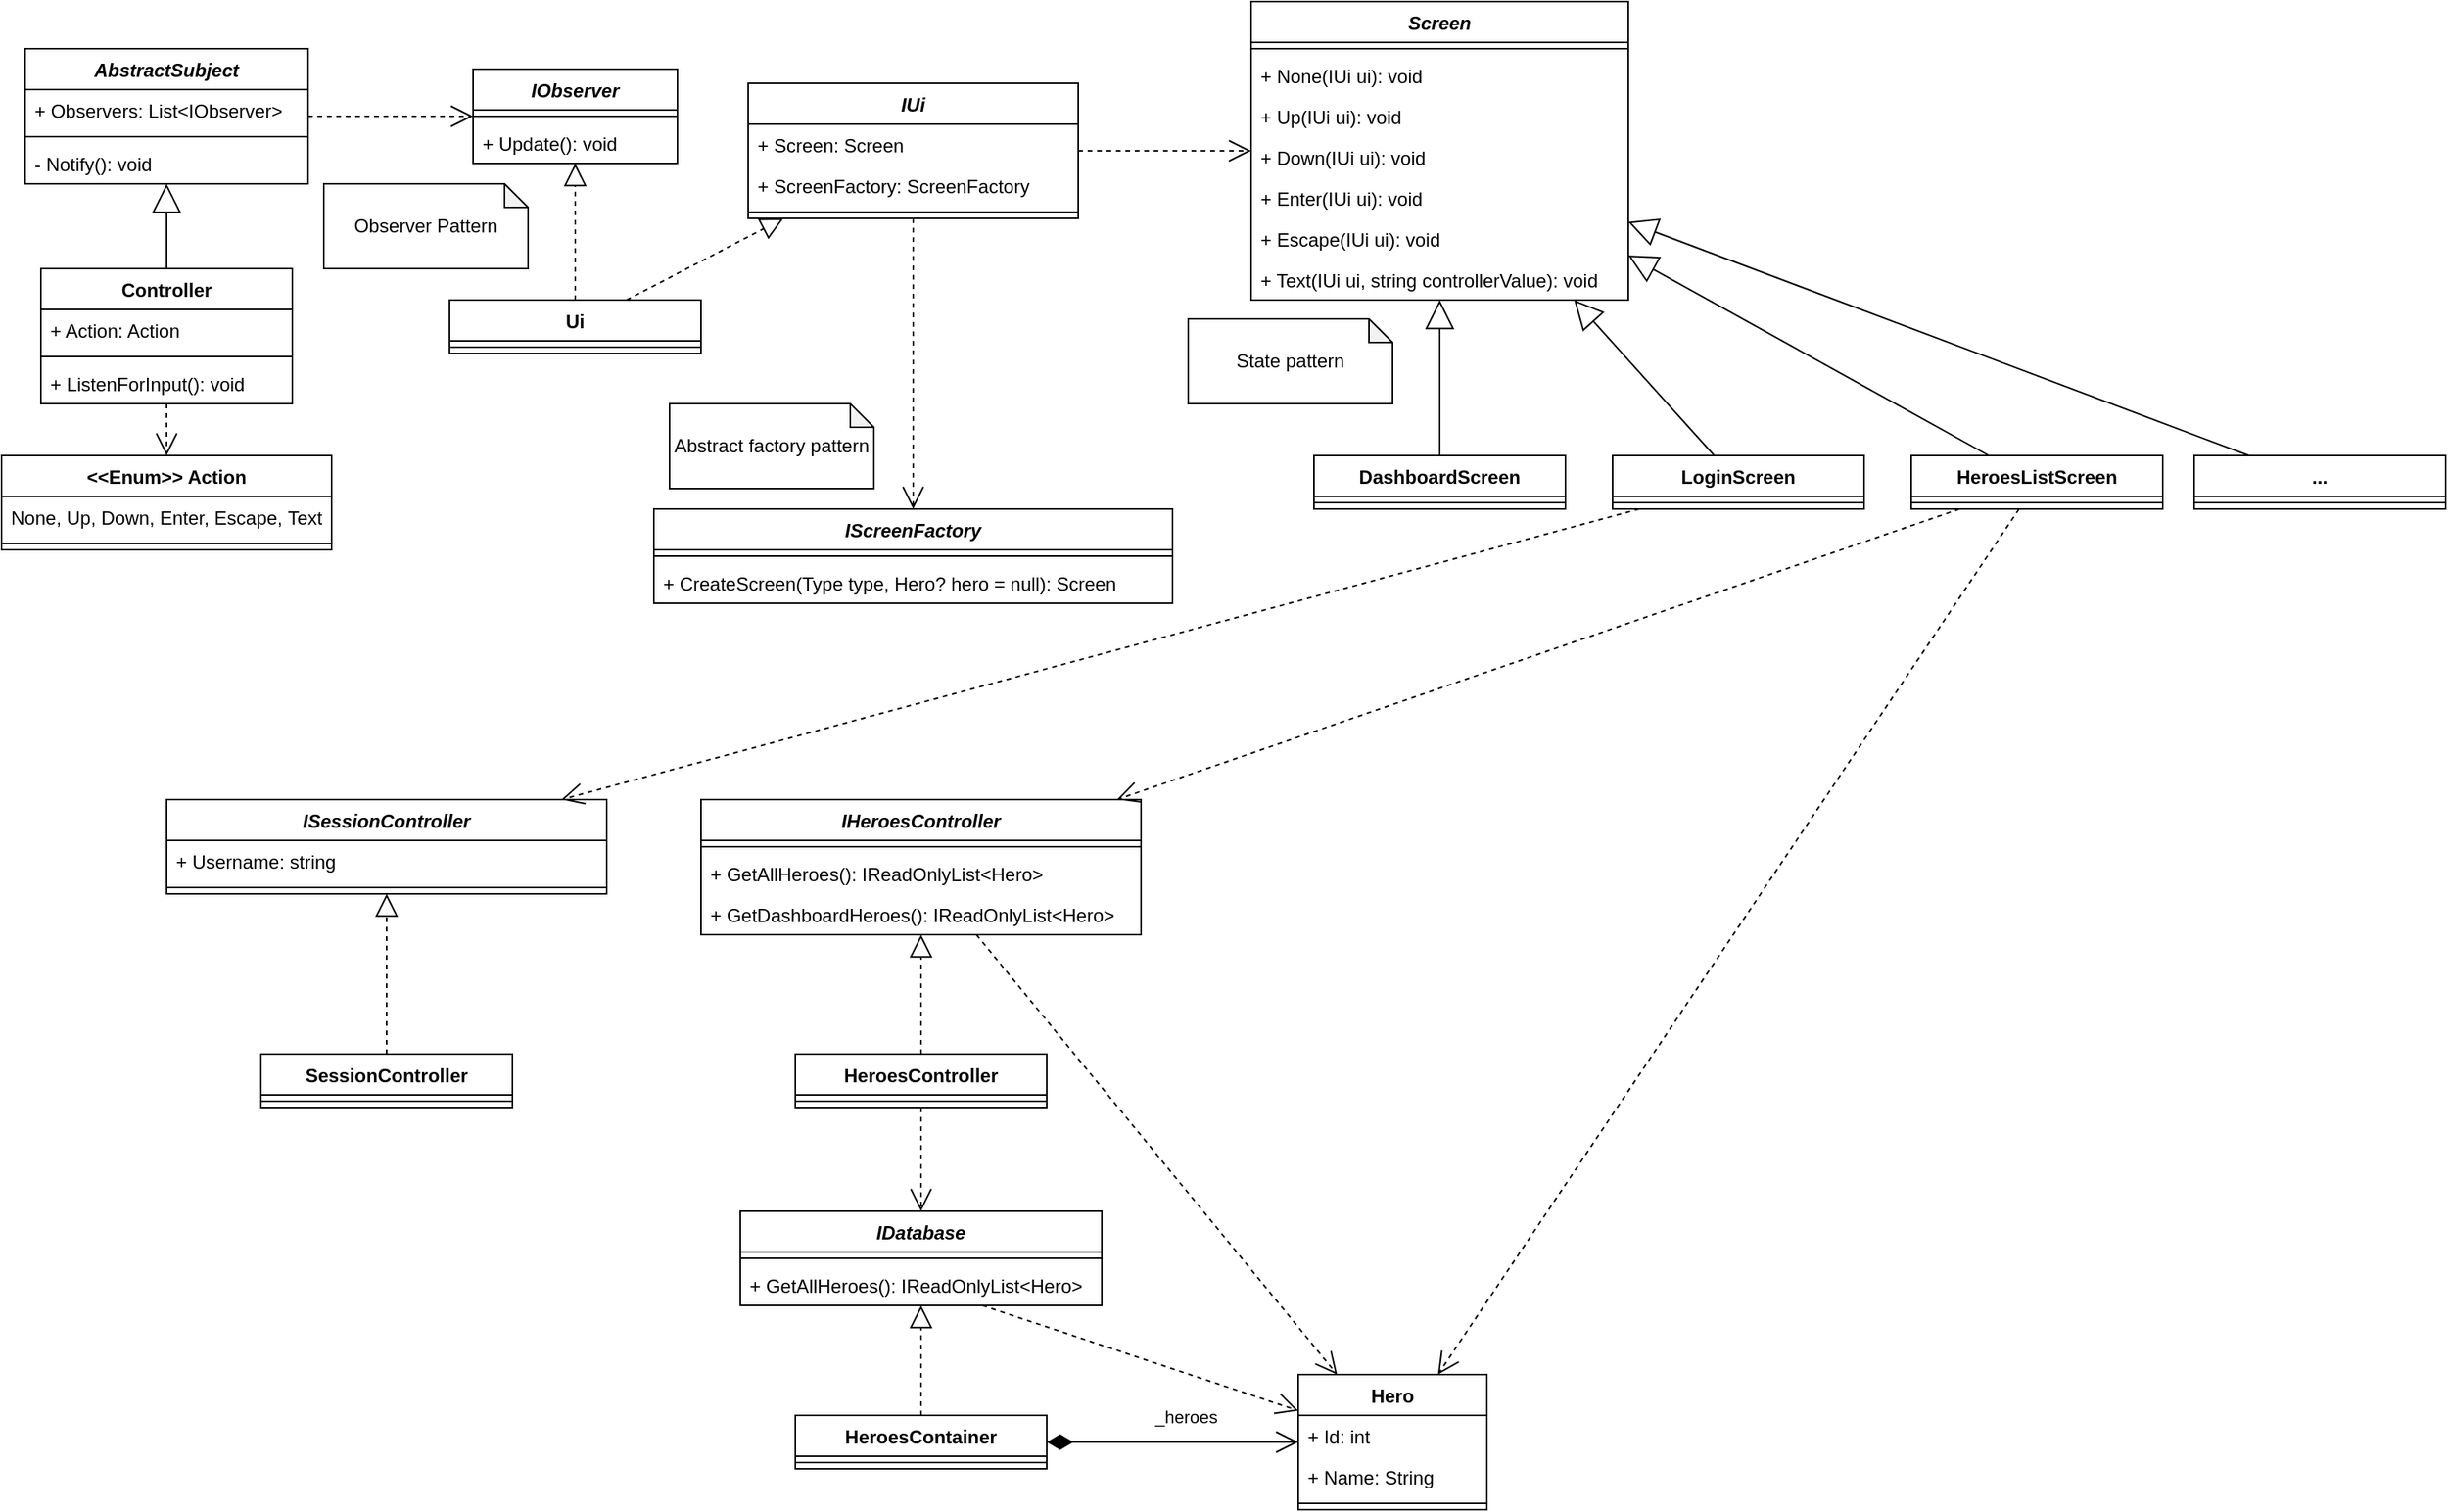 <mxfile compressed="false" version="17.2.4" type="device">
  <diagram id="1IEk_Nb3fTFsxIXIZDjR" name="Page-1">
    <mxGraphModel dx="2062" dy="1235" grid="1" gridSize="10" guides="1" tooltips="1" connect="1" arrows="1" fold="1" page="1" pageScale="1" pageWidth="1920" pageHeight="1200" math="1" shadow="0">
      <root>
        <mxCell id="0" />
        <mxCell id="1" parent="0" />
        <mxCell id="GTS3bXc8Jzefd5LaQZIh-1" value="HeroesContainer" style="swimlane;fontStyle=1;align=center;verticalAlign=top;childLayout=stackLayout;horizontal=1;startSize=26;horizontalStack=0;resizeParent=1;resizeParentMax=0;resizeLast=0;collapsible=1;marginBottom=0;" parent="1" vertex="1">
          <mxGeometry x="1260" y="930" width="160" height="34" as="geometry" />
        </mxCell>
        <mxCell id="GTS3bXc8Jzefd5LaQZIh-3" value="" style="line;strokeWidth=1;fillColor=none;align=left;verticalAlign=middle;spacingTop=-1;spacingLeft=3;spacingRight=3;rotatable=0;labelPosition=right;points=[];portConstraint=eastwest;" parent="GTS3bXc8Jzefd5LaQZIh-1" vertex="1">
          <mxGeometry y="26" width="160" height="8" as="geometry" />
        </mxCell>
        <mxCell id="GTS3bXc8Jzefd5LaQZIh-6" value="IDatabase" style="swimlane;fontStyle=3;align=center;verticalAlign=top;childLayout=stackLayout;horizontal=1;startSize=26;horizontalStack=0;resizeParent=1;resizeParentMax=0;resizeLast=0;collapsible=1;marginBottom=0;" parent="1" vertex="1">
          <mxGeometry x="1225" y="800" width="230" height="60" as="geometry" />
        </mxCell>
        <mxCell id="GTS3bXc8Jzefd5LaQZIh-7" value="" style="line;strokeWidth=1;fillColor=none;align=left;verticalAlign=middle;spacingTop=-1;spacingLeft=3;spacingRight=3;rotatable=0;labelPosition=right;points=[];portConstraint=eastwest;" parent="GTS3bXc8Jzefd5LaQZIh-6" vertex="1">
          <mxGeometry y="26" width="230" height="8" as="geometry" />
        </mxCell>
        <mxCell id="GTS3bXc8Jzefd5LaQZIh-15" value="+ GetAllHeroes(): IReadOnlyList&lt;Hero&gt;" style="text;strokeColor=none;fillColor=none;align=left;verticalAlign=top;spacingLeft=4;spacingRight=4;overflow=hidden;rotatable=0;points=[[0,0.5],[1,0.5]];portConstraint=eastwest;" parent="GTS3bXc8Jzefd5LaQZIh-6" vertex="1">
          <mxGeometry y="34" width="230" height="26" as="geometry" />
        </mxCell>
        <mxCell id="GTS3bXc8Jzefd5LaQZIh-8" value="" style="endArrow=block;dashed=1;endFill=0;endSize=12;html=1;rounded=0;" parent="1" source="GTS3bXc8Jzefd5LaQZIh-1" target="GTS3bXc8Jzefd5LaQZIh-6" edge="1">
          <mxGeometry width="160" relative="1" as="geometry">
            <mxPoint x="1215" y="830" as="sourcePoint" />
            <mxPoint x="1375" y="830" as="targetPoint" />
          </mxGeometry>
        </mxCell>
        <mxCell id="GTS3bXc8Jzefd5LaQZIh-9" value="Hero" style="swimlane;fontStyle=1;align=center;verticalAlign=top;childLayout=stackLayout;horizontal=1;startSize=26;horizontalStack=0;resizeParent=1;resizeParentMax=0;resizeLast=0;collapsible=1;marginBottom=0;" parent="1" vertex="1">
          <mxGeometry x="1580" y="904" width="120" height="86" as="geometry" />
        </mxCell>
        <mxCell id="GTS3bXc8Jzefd5LaQZIh-91" value="+ Id: int" style="text;strokeColor=none;fillColor=none;align=left;verticalAlign=top;spacingLeft=4;spacingRight=4;overflow=hidden;rotatable=0;points=[[0,0.5],[1,0.5]];portConstraint=eastwest;" parent="GTS3bXc8Jzefd5LaQZIh-9" vertex="1">
          <mxGeometry y="26" width="120" height="26" as="geometry" />
        </mxCell>
        <mxCell id="GTS3bXc8Jzefd5LaQZIh-90" value="+ Name: String" style="text;strokeColor=none;fillColor=none;align=left;verticalAlign=top;spacingLeft=4;spacingRight=4;overflow=hidden;rotatable=0;points=[[0,0.5],[1,0.5]];portConstraint=eastwest;" parent="GTS3bXc8Jzefd5LaQZIh-9" vertex="1">
          <mxGeometry y="52" width="120" height="26" as="geometry" />
        </mxCell>
        <mxCell id="GTS3bXc8Jzefd5LaQZIh-10" value="" style="line;strokeWidth=1;fillColor=none;align=left;verticalAlign=middle;spacingTop=-1;spacingLeft=3;spacingRight=3;rotatable=0;labelPosition=right;points=[];portConstraint=eastwest;" parent="GTS3bXc8Jzefd5LaQZIh-9" vertex="1">
          <mxGeometry y="78" width="120" height="8" as="geometry" />
        </mxCell>
        <mxCell id="GTS3bXc8Jzefd5LaQZIh-11" value="_heroes" style="endArrow=open;html=1;endSize=12;startArrow=diamondThin;startSize=14;startFill=1;edgeStyle=orthogonalEdgeStyle;align=left;verticalAlign=bottom;rounded=0;" parent="1" source="GTS3bXc8Jzefd5LaQZIh-1" target="GTS3bXc8Jzefd5LaQZIh-9" edge="1">
          <mxGeometry x="-0.167" y="7" relative="1" as="geometry">
            <mxPoint x="1395" y="910" as="sourcePoint" />
            <mxPoint x="1555" y="910" as="targetPoint" />
            <mxPoint as="offset" />
          </mxGeometry>
        </mxCell>
        <mxCell id="GTS3bXc8Jzefd5LaQZIh-16" value="" style="endArrow=open;endSize=12;dashed=1;html=1;rounded=0;" parent="1" source="GTS3bXc8Jzefd5LaQZIh-15" target="GTS3bXc8Jzefd5LaQZIh-9" edge="1">
          <mxGeometry width="160" relative="1" as="geometry">
            <mxPoint x="1395" y="910" as="sourcePoint" />
            <mxPoint x="1555" y="910" as="targetPoint" />
          </mxGeometry>
        </mxCell>
        <mxCell id="GTS3bXc8Jzefd5LaQZIh-17" value="IHeroesController" style="swimlane;fontStyle=3;align=center;verticalAlign=top;childLayout=stackLayout;horizontal=1;startSize=26;horizontalStack=0;resizeParent=1;resizeParentMax=0;resizeLast=0;collapsible=1;marginBottom=0;" parent="1" vertex="1">
          <mxGeometry x="1200" y="538" width="280" height="86" as="geometry" />
        </mxCell>
        <mxCell id="GTS3bXc8Jzefd5LaQZIh-18" value="" style="line;strokeWidth=1;fillColor=none;align=left;verticalAlign=middle;spacingTop=-1;spacingLeft=3;spacingRight=3;rotatable=0;labelPosition=right;points=[];portConstraint=eastwest;" parent="GTS3bXc8Jzefd5LaQZIh-17" vertex="1">
          <mxGeometry y="26" width="280" height="8" as="geometry" />
        </mxCell>
        <mxCell id="GTS3bXc8Jzefd5LaQZIh-19" value="+ GetAllHeroes(): IReadOnlyList&lt;Hero&gt;" style="text;strokeColor=none;fillColor=none;align=left;verticalAlign=top;spacingLeft=4;spacingRight=4;overflow=hidden;rotatable=0;points=[[0,0.5],[1,0.5]];portConstraint=eastwest;" parent="GTS3bXc8Jzefd5LaQZIh-17" vertex="1">
          <mxGeometry y="34" width="280" height="26" as="geometry" />
        </mxCell>
        <mxCell id="GTS3bXc8Jzefd5LaQZIh-23" value="+ GetDashboardHeroes(): IReadOnlyList&lt;Hero&gt;" style="text;strokeColor=none;fillColor=none;align=left;verticalAlign=top;spacingLeft=4;spacingRight=4;overflow=hidden;rotatable=0;points=[[0,0.5],[1,0.5]];portConstraint=eastwest;" parent="GTS3bXc8Jzefd5LaQZIh-17" vertex="1">
          <mxGeometry y="60" width="280" height="26" as="geometry" />
        </mxCell>
        <mxCell id="GTS3bXc8Jzefd5LaQZIh-24" value="ISessionController" style="swimlane;fontStyle=3;align=center;verticalAlign=top;childLayout=stackLayout;horizontal=1;startSize=26;horizontalStack=0;resizeParent=1;resizeParentMax=0;resizeLast=0;collapsible=1;marginBottom=0;" parent="1" vertex="1">
          <mxGeometry x="860" y="538" width="280" height="60" as="geometry" />
        </mxCell>
        <mxCell id="GTS3bXc8Jzefd5LaQZIh-26" value="+ Username: string" style="text;strokeColor=none;fillColor=none;align=left;verticalAlign=top;spacingLeft=4;spacingRight=4;overflow=hidden;rotatable=0;points=[[0,0.5],[1,0.5]];portConstraint=eastwest;" parent="GTS3bXc8Jzefd5LaQZIh-24" vertex="1">
          <mxGeometry y="26" width="280" height="26" as="geometry" />
        </mxCell>
        <mxCell id="GTS3bXc8Jzefd5LaQZIh-25" value="" style="line;strokeWidth=1;fillColor=none;align=left;verticalAlign=middle;spacingTop=-1;spacingLeft=3;spacingRight=3;rotatable=0;labelPosition=right;points=[];portConstraint=eastwest;" parent="GTS3bXc8Jzefd5LaQZIh-24" vertex="1">
          <mxGeometry y="52" width="280" height="8" as="geometry" />
        </mxCell>
        <mxCell id="GTS3bXc8Jzefd5LaQZIh-28" value="Controller" style="swimlane;fontStyle=1;align=center;verticalAlign=top;childLayout=stackLayout;horizontal=1;startSize=26;horizontalStack=0;resizeParent=1;resizeParentMax=0;resizeLast=0;collapsible=1;marginBottom=0;" parent="1" vertex="1">
          <mxGeometry x="780" y="200" width="160" height="86" as="geometry" />
        </mxCell>
        <mxCell id="GTS3bXc8Jzefd5LaQZIh-35" value="+ Action: Action" style="text;strokeColor=none;fillColor=none;align=left;verticalAlign=top;spacingLeft=4;spacingRight=4;overflow=hidden;rotatable=0;points=[[0,0.5],[1,0.5]];portConstraint=eastwest;" parent="GTS3bXc8Jzefd5LaQZIh-28" vertex="1">
          <mxGeometry y="26" width="160" height="26" as="geometry" />
        </mxCell>
        <mxCell id="GTS3bXc8Jzefd5LaQZIh-30" value="" style="line;strokeWidth=1;fillColor=none;align=left;verticalAlign=middle;spacingTop=-1;spacingLeft=3;spacingRight=3;rotatable=0;labelPosition=right;points=[];portConstraint=eastwest;" parent="GTS3bXc8Jzefd5LaQZIh-28" vertex="1">
          <mxGeometry y="52" width="160" height="8" as="geometry" />
        </mxCell>
        <mxCell id="GTS3bXc8Jzefd5LaQZIh-29" value="+ ListenForInput(): void" style="text;strokeColor=none;fillColor=none;align=left;verticalAlign=top;spacingLeft=4;spacingRight=4;overflow=hidden;rotatable=0;points=[[0,0.5],[1,0.5]];portConstraint=eastwest;" parent="GTS3bXc8Jzefd5LaQZIh-28" vertex="1">
          <mxGeometry y="60" width="160" height="26" as="geometry" />
        </mxCell>
        <mxCell id="GTS3bXc8Jzefd5LaQZIh-31" value="AbstractSubject" style="swimlane;fontStyle=3;align=center;verticalAlign=top;childLayout=stackLayout;horizontal=1;startSize=26;horizontalStack=0;resizeParent=1;resizeParentMax=0;resizeLast=0;collapsible=1;marginBottom=0;" parent="1" vertex="1">
          <mxGeometry x="770" y="60" width="180" height="86" as="geometry" />
        </mxCell>
        <mxCell id="GTS3bXc8Jzefd5LaQZIh-40" value="+ Observers: List&lt;IObserver&gt;" style="text;strokeColor=none;fillColor=none;align=left;verticalAlign=top;spacingLeft=4;spacingRight=4;overflow=hidden;rotatable=0;points=[[0,0.5],[1,0.5]];portConstraint=eastwest;" parent="GTS3bXc8Jzefd5LaQZIh-31" vertex="1">
          <mxGeometry y="26" width="180" height="26" as="geometry" />
        </mxCell>
        <mxCell id="GTS3bXc8Jzefd5LaQZIh-33" value="" style="line;strokeWidth=1;fillColor=none;align=left;verticalAlign=middle;spacingTop=-1;spacingLeft=3;spacingRight=3;rotatable=0;labelPosition=right;points=[];portConstraint=eastwest;" parent="GTS3bXc8Jzefd5LaQZIh-31" vertex="1">
          <mxGeometry y="52" width="180" height="8" as="geometry" />
        </mxCell>
        <mxCell id="GTS3bXc8Jzefd5LaQZIh-41" value="- Notify(): void" style="text;strokeColor=none;fillColor=none;align=left;verticalAlign=top;spacingLeft=4;spacingRight=4;overflow=hidden;rotatable=0;points=[[0,0.5],[1,0.5]];portConstraint=eastwest;" parent="GTS3bXc8Jzefd5LaQZIh-31" vertex="1">
          <mxGeometry y="60" width="180" height="26" as="geometry" />
        </mxCell>
        <mxCell id="GTS3bXc8Jzefd5LaQZIh-34" value="" style="endArrow=block;endSize=16;endFill=0;html=1;rounded=0;" parent="1" source="GTS3bXc8Jzefd5LaQZIh-28" target="GTS3bXc8Jzefd5LaQZIh-31" edge="1">
          <mxGeometry width="160" relative="1" as="geometry">
            <mxPoint x="340" y="340" as="sourcePoint" />
            <mxPoint x="500" y="340" as="targetPoint" />
          </mxGeometry>
        </mxCell>
        <mxCell id="GTS3bXc8Jzefd5LaQZIh-36" value="&lt;&lt;Enum&gt;&gt; Action" style="swimlane;fontStyle=1;align=center;verticalAlign=top;childLayout=stackLayout;horizontal=1;startSize=26;horizontalStack=0;resizeParent=1;resizeParentMax=0;resizeLast=0;collapsible=1;marginBottom=0;" parent="1" vertex="1">
          <mxGeometry x="755" y="319" width="210" height="60" as="geometry" />
        </mxCell>
        <mxCell id="GTS3bXc8Jzefd5LaQZIh-38" value="None, Up, Down, Enter, Escape, Text" style="text;strokeColor=none;fillColor=none;align=left;verticalAlign=top;spacingLeft=4;spacingRight=4;overflow=hidden;rotatable=0;points=[[0,0.5],[1,0.5]];portConstraint=eastwest;" parent="GTS3bXc8Jzefd5LaQZIh-36" vertex="1">
          <mxGeometry y="26" width="210" height="26" as="geometry" />
        </mxCell>
        <mxCell id="GTS3bXc8Jzefd5LaQZIh-37" value="" style="line;strokeWidth=1;fillColor=none;align=left;verticalAlign=middle;spacingTop=-1;spacingLeft=3;spacingRight=3;rotatable=0;labelPosition=right;points=[];portConstraint=eastwest;" parent="GTS3bXc8Jzefd5LaQZIh-36" vertex="1">
          <mxGeometry y="52" width="210" height="8" as="geometry" />
        </mxCell>
        <mxCell id="GTS3bXc8Jzefd5LaQZIh-39" value="" style="endArrow=open;endSize=12;dashed=1;html=1;rounded=0;" parent="1" source="GTS3bXc8Jzefd5LaQZIh-28" target="GTS3bXc8Jzefd5LaQZIh-36" edge="1">
          <mxGeometry width="160" relative="1" as="geometry">
            <mxPoint x="435" y="570" as="sourcePoint" />
            <mxPoint x="595" y="570" as="targetPoint" />
          </mxGeometry>
        </mxCell>
        <mxCell id="GTS3bXc8Jzefd5LaQZIh-42" value="IObserver" style="swimlane;fontStyle=3;align=center;verticalAlign=top;childLayout=stackLayout;horizontal=1;startSize=26;horizontalStack=0;resizeParent=1;resizeParentMax=0;resizeLast=0;collapsible=1;marginBottom=0;" parent="1" vertex="1">
          <mxGeometry x="1055" y="73" width="130" height="60" as="geometry" />
        </mxCell>
        <mxCell id="GTS3bXc8Jzefd5LaQZIh-44" value="" style="line;strokeWidth=1;fillColor=none;align=left;verticalAlign=middle;spacingTop=-1;spacingLeft=3;spacingRight=3;rotatable=0;labelPosition=right;points=[];portConstraint=eastwest;" parent="GTS3bXc8Jzefd5LaQZIh-42" vertex="1">
          <mxGeometry y="26" width="130" height="8" as="geometry" />
        </mxCell>
        <mxCell id="GTS3bXc8Jzefd5LaQZIh-43" value="+ Update(): void" style="text;strokeColor=none;fillColor=none;align=left;verticalAlign=top;spacingLeft=4;spacingRight=4;overflow=hidden;rotatable=0;points=[[0,0.5],[1,0.5]];portConstraint=eastwest;" parent="GTS3bXc8Jzefd5LaQZIh-42" vertex="1">
          <mxGeometry y="34" width="130" height="26" as="geometry" />
        </mxCell>
        <mxCell id="GTS3bXc8Jzefd5LaQZIh-45" value="" style="endArrow=open;endSize=12;dashed=1;html=1;rounded=0;" parent="1" source="GTS3bXc8Jzefd5LaQZIh-31" target="GTS3bXc8Jzefd5LaQZIh-42" edge="1">
          <mxGeometry width="160" relative="1" as="geometry">
            <mxPoint x="435" y="570" as="sourcePoint" />
            <mxPoint x="595" y="570" as="targetPoint" />
          </mxGeometry>
        </mxCell>
        <mxCell id="GTS3bXc8Jzefd5LaQZIh-47" value="Ui" style="swimlane;fontStyle=1;align=center;verticalAlign=top;childLayout=stackLayout;horizontal=1;startSize=26;horizontalStack=0;resizeParent=1;resizeParentMax=0;resizeLast=0;collapsible=1;marginBottom=0;" parent="1" vertex="1">
          <mxGeometry x="1040" y="220" width="160" height="34" as="geometry" />
        </mxCell>
        <mxCell id="GTS3bXc8Jzefd5LaQZIh-49" value="" style="line;strokeWidth=1;fillColor=none;align=left;verticalAlign=middle;spacingTop=-1;spacingLeft=3;spacingRight=3;rotatable=0;labelPosition=right;points=[];portConstraint=eastwest;" parent="GTS3bXc8Jzefd5LaQZIh-47" vertex="1">
          <mxGeometry y="26" width="160" height="8" as="geometry" />
        </mxCell>
        <mxCell id="GTS3bXc8Jzefd5LaQZIh-51" value="" style="endArrow=block;dashed=1;endFill=0;endSize=12;html=1;rounded=0;" parent="1" source="GTS3bXc8Jzefd5LaQZIh-47" target="GTS3bXc8Jzefd5LaQZIh-42" edge="1">
          <mxGeometry width="160" relative="1" as="geometry">
            <mxPoint x="940" y="500" as="sourcePoint" />
            <mxPoint x="1110" y="300" as="targetPoint" />
          </mxGeometry>
        </mxCell>
        <mxCell id="GTS3bXc8Jzefd5LaQZIh-52" value="IUi" style="swimlane;fontStyle=3;align=center;verticalAlign=top;childLayout=stackLayout;horizontal=1;startSize=26;horizontalStack=0;resizeParent=1;resizeParentMax=0;resizeLast=0;collapsible=1;marginBottom=0;" parent="1" vertex="1">
          <mxGeometry x="1230" y="82" width="210" height="86" as="geometry" />
        </mxCell>
        <mxCell id="GTS3bXc8Jzefd5LaQZIh-55" value="+ Screen: Screen" style="text;strokeColor=none;fillColor=none;align=left;verticalAlign=top;spacingLeft=4;spacingRight=4;overflow=hidden;rotatable=0;points=[[0,0.5],[1,0.5]];portConstraint=eastwest;" parent="GTS3bXc8Jzefd5LaQZIh-52" vertex="1">
          <mxGeometry y="26" width="210" height="26" as="geometry" />
        </mxCell>
        <mxCell id="GTS3bXc8Jzefd5LaQZIh-65" value="+ ScreenFactory: ScreenFactory" style="text;strokeColor=none;fillColor=none;align=left;verticalAlign=top;spacingLeft=4;spacingRight=4;overflow=hidden;rotatable=0;points=[[0,0.5],[1,0.5]];portConstraint=eastwest;" parent="GTS3bXc8Jzefd5LaQZIh-52" vertex="1">
          <mxGeometry y="52" width="210" height="26" as="geometry" />
        </mxCell>
        <mxCell id="GTS3bXc8Jzefd5LaQZIh-53" value="" style="line;strokeWidth=1;fillColor=none;align=left;verticalAlign=middle;spacingTop=-1;spacingLeft=3;spacingRight=3;rotatable=0;labelPosition=right;points=[];portConstraint=eastwest;" parent="GTS3bXc8Jzefd5LaQZIh-52" vertex="1">
          <mxGeometry y="78" width="210" height="8" as="geometry" />
        </mxCell>
        <mxCell id="GTS3bXc8Jzefd5LaQZIh-54" value="" style="endArrow=block;dashed=1;endFill=0;endSize=12;html=1;rounded=0;" parent="1" source="GTS3bXc8Jzefd5LaQZIh-47" target="GTS3bXc8Jzefd5LaQZIh-52" edge="1">
          <mxGeometry width="160" relative="1" as="geometry">
            <mxPoint x="940" y="500" as="sourcePoint" />
            <mxPoint x="1110" y="300" as="targetPoint" />
          </mxGeometry>
        </mxCell>
        <mxCell id="GTS3bXc8Jzefd5LaQZIh-56" value="Screen" style="swimlane;fontStyle=3;align=center;verticalAlign=top;childLayout=stackLayout;horizontal=1;startSize=26;horizontalStack=0;resizeParent=1;resizeParentMax=0;resizeLast=0;collapsible=1;marginBottom=0;" parent="1" vertex="1">
          <mxGeometry x="1550" y="30" width="240" height="190" as="geometry" />
        </mxCell>
        <mxCell id="GTS3bXc8Jzefd5LaQZIh-58" value="" style="line;strokeWidth=1;fillColor=none;align=left;verticalAlign=middle;spacingTop=-1;spacingLeft=3;spacingRight=3;rotatable=0;labelPosition=right;points=[];portConstraint=eastwest;" parent="GTS3bXc8Jzefd5LaQZIh-56" vertex="1">
          <mxGeometry y="26" width="240" height="8" as="geometry" />
        </mxCell>
        <mxCell id="GTS3bXc8Jzefd5LaQZIh-75" value="+ None(IUi ui): void" style="text;strokeColor=none;fillColor=none;align=left;verticalAlign=top;spacingLeft=4;spacingRight=4;overflow=hidden;rotatable=0;points=[[0,0.5],[1,0.5]];portConstraint=eastwest;" parent="GTS3bXc8Jzefd5LaQZIh-56" vertex="1">
          <mxGeometry y="34" width="240" height="26" as="geometry" />
        </mxCell>
        <mxCell id="GTS3bXc8Jzefd5LaQZIh-76" value="+ Up(IUi ui): void" style="text;strokeColor=none;fillColor=none;align=left;verticalAlign=top;spacingLeft=4;spacingRight=4;overflow=hidden;rotatable=0;points=[[0,0.5],[1,0.5]];portConstraint=eastwest;" parent="GTS3bXc8Jzefd5LaQZIh-56" vertex="1">
          <mxGeometry y="60" width="240" height="26" as="geometry" />
        </mxCell>
        <mxCell id="GTS3bXc8Jzefd5LaQZIh-77" value="+ Down(IUi ui): void" style="text;strokeColor=none;fillColor=none;align=left;verticalAlign=top;spacingLeft=4;spacingRight=4;overflow=hidden;rotatable=0;points=[[0,0.5],[1,0.5]];portConstraint=eastwest;" parent="GTS3bXc8Jzefd5LaQZIh-56" vertex="1">
          <mxGeometry y="86" width="240" height="26" as="geometry" />
        </mxCell>
        <mxCell id="GTS3bXc8Jzefd5LaQZIh-78" value="+ Enter(IUi ui): void" style="text;strokeColor=none;fillColor=none;align=left;verticalAlign=top;spacingLeft=4;spacingRight=4;overflow=hidden;rotatable=0;points=[[0,0.5],[1,0.5]];portConstraint=eastwest;" parent="GTS3bXc8Jzefd5LaQZIh-56" vertex="1">
          <mxGeometry y="112" width="240" height="26" as="geometry" />
        </mxCell>
        <mxCell id="GTS3bXc8Jzefd5LaQZIh-79" value="+ Escape(IUi ui): void" style="text;strokeColor=none;fillColor=none;align=left;verticalAlign=top;spacingLeft=4;spacingRight=4;overflow=hidden;rotatable=0;points=[[0,0.5],[1,0.5]];portConstraint=eastwest;" parent="GTS3bXc8Jzefd5LaQZIh-56" vertex="1">
          <mxGeometry y="138" width="240" height="26" as="geometry" />
        </mxCell>
        <mxCell id="GTS3bXc8Jzefd5LaQZIh-80" value="+ Text(IUi ui, string controllerValue): void" style="text;strokeColor=none;fillColor=none;align=left;verticalAlign=top;spacingLeft=4;spacingRight=4;overflow=hidden;rotatable=0;points=[[0,0.5],[1,0.5]];portConstraint=eastwest;" parent="GTS3bXc8Jzefd5LaQZIh-56" vertex="1">
          <mxGeometry y="164" width="240" height="26" as="geometry" />
        </mxCell>
        <mxCell id="GTS3bXc8Jzefd5LaQZIh-60" value="" style="endArrow=open;endSize=12;dashed=1;html=1;rounded=0;" parent="1" source="GTS3bXc8Jzefd5LaQZIh-52" target="GTS3bXc8Jzefd5LaQZIh-56" edge="1">
          <mxGeometry width="160" relative="1" as="geometry">
            <mxPoint x="780" y="103" as="sourcePoint" />
            <mxPoint x="1520" y="210" as="targetPoint" />
          </mxGeometry>
        </mxCell>
        <mxCell id="GTS3bXc8Jzefd5LaQZIh-61" value="IScreenFactory" style="swimlane;fontStyle=3;align=center;verticalAlign=top;childLayout=stackLayout;horizontal=1;startSize=26;horizontalStack=0;resizeParent=1;resizeParentMax=0;resizeLast=0;collapsible=1;marginBottom=0;" parent="1" vertex="1">
          <mxGeometry x="1170" y="353" width="330" height="60" as="geometry" />
        </mxCell>
        <mxCell id="GTS3bXc8Jzefd5LaQZIh-63" value="" style="line;strokeWidth=1;fillColor=none;align=left;verticalAlign=middle;spacingTop=-1;spacingLeft=3;spacingRight=3;rotatable=0;labelPosition=right;points=[];portConstraint=eastwest;" parent="GTS3bXc8Jzefd5LaQZIh-61" vertex="1">
          <mxGeometry y="26" width="330" height="8" as="geometry" />
        </mxCell>
        <mxCell id="GTS3bXc8Jzefd5LaQZIh-68" value="+ CreateScreen(Type type, Hero? hero = null): Screen" style="text;strokeColor=none;fillColor=none;align=left;verticalAlign=top;spacingLeft=4;spacingRight=4;overflow=hidden;rotatable=0;points=[[0,0.5],[1,0.5]];portConstraint=eastwest;" parent="GTS3bXc8Jzefd5LaQZIh-61" vertex="1">
          <mxGeometry y="34" width="330" height="26" as="geometry" />
        </mxCell>
        <mxCell id="GTS3bXc8Jzefd5LaQZIh-67" value="" style="endArrow=open;endSize=12;dashed=1;html=1;rounded=0;" parent="1" source="GTS3bXc8Jzefd5LaQZIh-52" target="GTS3bXc8Jzefd5LaQZIh-61" edge="1">
          <mxGeometry width="160" relative="1" as="geometry">
            <mxPoint x="780" y="103" as="sourcePoint" />
            <mxPoint x="1520" y="210" as="targetPoint" />
          </mxGeometry>
        </mxCell>
        <mxCell id="GTS3bXc8Jzefd5LaQZIh-69" value="DashboardScreen" style="swimlane;fontStyle=1;align=center;verticalAlign=top;childLayout=stackLayout;horizontal=1;startSize=26;horizontalStack=0;resizeParent=1;resizeParentMax=0;resizeLast=0;collapsible=1;marginBottom=0;" parent="1" vertex="1">
          <mxGeometry x="1590" y="319" width="160" height="34" as="geometry" />
        </mxCell>
        <mxCell id="GTS3bXc8Jzefd5LaQZIh-70" value="" style="line;strokeWidth=1;fillColor=none;align=left;verticalAlign=middle;spacingTop=-1;spacingLeft=3;spacingRight=3;rotatable=0;labelPosition=right;points=[];portConstraint=eastwest;" parent="GTS3bXc8Jzefd5LaQZIh-69" vertex="1">
          <mxGeometry y="26" width="160" height="8" as="geometry" />
        </mxCell>
        <mxCell id="GTS3bXc8Jzefd5LaQZIh-72" value="" style="endArrow=block;endSize=16;endFill=0;html=1;rounded=0;" parent="1" source="GTS3bXc8Jzefd5LaQZIh-69" target="GTS3bXc8Jzefd5LaQZIh-56" edge="1">
          <mxGeometry width="160" relative="1" as="geometry">
            <mxPoint x="170" y="340" as="sourcePoint" />
            <mxPoint x="330" y="340" as="targetPoint" />
          </mxGeometry>
        </mxCell>
        <mxCell id="GTS3bXc8Jzefd5LaQZIh-73" value="HeroesListScreen" style="swimlane;fontStyle=1;align=center;verticalAlign=top;childLayout=stackLayout;horizontal=1;startSize=26;horizontalStack=0;resizeParent=1;resizeParentMax=0;resizeLast=0;collapsible=1;marginBottom=0;" parent="1" vertex="1">
          <mxGeometry x="1970" y="319" width="160" height="34" as="geometry" />
        </mxCell>
        <mxCell id="GTS3bXc8Jzefd5LaQZIh-74" value="" style="line;strokeWidth=1;fillColor=none;align=left;verticalAlign=middle;spacingTop=-1;spacingLeft=3;spacingRight=3;rotatable=0;labelPosition=right;points=[];portConstraint=eastwest;" parent="GTS3bXc8Jzefd5LaQZIh-73" vertex="1">
          <mxGeometry y="26" width="160" height="8" as="geometry" />
        </mxCell>
        <mxCell id="GTS3bXc8Jzefd5LaQZIh-81" value="" style="endArrow=block;endSize=16;endFill=0;html=1;rounded=0;" parent="1" source="GTS3bXc8Jzefd5LaQZIh-73" target="GTS3bXc8Jzefd5LaQZIh-56" edge="1">
          <mxGeometry width="160" relative="1" as="geometry">
            <mxPoint x="170" y="340" as="sourcePoint" />
            <mxPoint x="330" y="340" as="targetPoint" />
          </mxGeometry>
        </mxCell>
        <mxCell id="GTS3bXc8Jzefd5LaQZIh-82" value="..." style="swimlane;fontStyle=1;align=center;verticalAlign=top;childLayout=stackLayout;horizontal=1;startSize=26;horizontalStack=0;resizeParent=1;resizeParentMax=0;resizeLast=0;collapsible=1;marginBottom=0;" parent="1" vertex="1">
          <mxGeometry x="2150" y="319" width="160" height="34" as="geometry" />
        </mxCell>
        <mxCell id="GTS3bXc8Jzefd5LaQZIh-83" value="" style="line;strokeWidth=1;fillColor=none;align=left;verticalAlign=middle;spacingTop=-1;spacingLeft=3;spacingRight=3;rotatable=0;labelPosition=right;points=[];portConstraint=eastwest;" parent="GTS3bXc8Jzefd5LaQZIh-82" vertex="1">
          <mxGeometry y="26" width="160" height="8" as="geometry" />
        </mxCell>
        <mxCell id="GTS3bXc8Jzefd5LaQZIh-84" value="" style="endArrow=block;endSize=16;endFill=0;html=1;rounded=0;" parent="1" source="GTS3bXc8Jzefd5LaQZIh-82" target="GTS3bXc8Jzefd5LaQZIh-56" edge="1">
          <mxGeometry width="160" relative="1" as="geometry">
            <mxPoint x="170" y="340" as="sourcePoint" />
            <mxPoint x="330" y="340" as="targetPoint" />
          </mxGeometry>
        </mxCell>
        <mxCell id="GTS3bXc8Jzefd5LaQZIh-85" value="" style="endArrow=open;endSize=12;dashed=1;html=1;rounded=0;" parent="1" source="GTS3bXc8Jzefd5LaQZIh-73" target="GTS3bXc8Jzefd5LaQZIh-17" edge="1">
          <mxGeometry width="160" relative="1" as="geometry">
            <mxPoint x="780" y="103" as="sourcePoint" />
            <mxPoint x="1520" y="210" as="targetPoint" />
          </mxGeometry>
        </mxCell>
        <mxCell id="GTS3bXc8Jzefd5LaQZIh-86" value="HeroesController" style="swimlane;fontStyle=1;align=center;verticalAlign=top;childLayout=stackLayout;horizontal=1;startSize=26;horizontalStack=0;resizeParent=1;resizeParentMax=0;resizeLast=0;collapsible=1;marginBottom=0;" parent="1" vertex="1">
          <mxGeometry x="1260" y="700" width="160" height="34" as="geometry" />
        </mxCell>
        <mxCell id="GTS3bXc8Jzefd5LaQZIh-87" value="" style="line;strokeWidth=1;fillColor=none;align=left;verticalAlign=middle;spacingTop=-1;spacingLeft=3;spacingRight=3;rotatable=0;labelPosition=right;points=[];portConstraint=eastwest;" parent="GTS3bXc8Jzefd5LaQZIh-86" vertex="1">
          <mxGeometry y="26" width="160" height="8" as="geometry" />
        </mxCell>
        <mxCell id="GTS3bXc8Jzefd5LaQZIh-88" value="" style="endArrow=block;dashed=1;endFill=0;endSize=12;html=1;rounded=0;" parent="1" source="GTS3bXc8Jzefd5LaQZIh-86" target="GTS3bXc8Jzefd5LaQZIh-17" edge="1">
          <mxGeometry width="160" relative="1" as="geometry">
            <mxPoint x="1600" y="1067" as="sourcePoint" />
            <mxPoint x="1780" y="700" as="targetPoint" />
          </mxGeometry>
        </mxCell>
        <mxCell id="GTS3bXc8Jzefd5LaQZIh-89" value="" style="endArrow=open;endSize=12;dashed=1;html=1;rounded=0;" parent="1" source="GTS3bXc8Jzefd5LaQZIh-86" target="GTS3bXc8Jzefd5LaQZIh-6" edge="1">
          <mxGeometry width="160" relative="1" as="geometry">
            <mxPoint x="780" y="103" as="sourcePoint" />
            <mxPoint x="1520" y="210" as="targetPoint" />
          </mxGeometry>
        </mxCell>
        <mxCell id="GTS3bXc8Jzefd5LaQZIh-92" value="" style="endArrow=open;endSize=12;dashed=1;html=1;rounded=0;" parent="1" source="GTS3bXc8Jzefd5LaQZIh-17" target="GTS3bXc8Jzefd5LaQZIh-9" edge="1">
          <mxGeometry width="160" relative="1" as="geometry">
            <mxPoint x="1395" y="910" as="sourcePoint" />
            <mxPoint x="1555" y="910" as="targetPoint" />
          </mxGeometry>
        </mxCell>
        <mxCell id="GTS3bXc8Jzefd5LaQZIh-93" value="" style="endArrow=open;endSize=12;dashed=1;html=1;rounded=0;" parent="1" source="GTS3bXc8Jzefd5LaQZIh-73" target="GTS3bXc8Jzefd5LaQZIh-9" edge="1">
          <mxGeometry width="160" relative="1" as="geometry">
            <mxPoint x="1395" y="910" as="sourcePoint" />
            <mxPoint x="1555" y="910" as="targetPoint" />
          </mxGeometry>
        </mxCell>
        <mxCell id="GTS3bXc8Jzefd5LaQZIh-94" value="LoginScreen" style="swimlane;fontStyle=1;align=center;verticalAlign=top;childLayout=stackLayout;horizontal=1;startSize=26;horizontalStack=0;resizeParent=1;resizeParentMax=0;resizeLast=0;collapsible=1;marginBottom=0;" parent="1" vertex="1">
          <mxGeometry x="1780" y="319" width="160" height="34" as="geometry" />
        </mxCell>
        <mxCell id="GTS3bXc8Jzefd5LaQZIh-95" value="" style="line;strokeWidth=1;fillColor=none;align=left;verticalAlign=middle;spacingTop=-1;spacingLeft=3;spacingRight=3;rotatable=0;labelPosition=right;points=[];portConstraint=eastwest;" parent="GTS3bXc8Jzefd5LaQZIh-94" vertex="1">
          <mxGeometry y="26" width="160" height="8" as="geometry" />
        </mxCell>
        <mxCell id="GTS3bXc8Jzefd5LaQZIh-96" value="" style="endArrow=open;endSize=12;dashed=1;html=1;rounded=0;" parent="1" source="GTS3bXc8Jzefd5LaQZIh-94" target="GTS3bXc8Jzefd5LaQZIh-24" edge="1">
          <mxGeometry width="160" relative="1" as="geometry">
            <mxPoint x="780" y="103" as="sourcePoint" />
            <mxPoint x="1520" y="210" as="targetPoint" />
          </mxGeometry>
        </mxCell>
        <mxCell id="GTS3bXc8Jzefd5LaQZIh-97" value="SessionController" style="swimlane;fontStyle=1;align=center;verticalAlign=top;childLayout=stackLayout;horizontal=1;startSize=26;horizontalStack=0;resizeParent=1;resizeParentMax=0;resizeLast=0;collapsible=1;marginBottom=0;" parent="1" vertex="1">
          <mxGeometry x="920" y="700" width="160" height="34" as="geometry" />
        </mxCell>
        <mxCell id="GTS3bXc8Jzefd5LaQZIh-98" value="" style="line;strokeWidth=1;fillColor=none;align=left;verticalAlign=middle;spacingTop=-1;spacingLeft=3;spacingRight=3;rotatable=0;labelPosition=right;points=[];portConstraint=eastwest;" parent="GTS3bXc8Jzefd5LaQZIh-97" vertex="1">
          <mxGeometry y="26" width="160" height="8" as="geometry" />
        </mxCell>
        <mxCell id="GTS3bXc8Jzefd5LaQZIh-99" value="" style="endArrow=block;dashed=1;endFill=0;endSize=12;html=1;rounded=0;" parent="1" source="GTS3bXc8Jzefd5LaQZIh-97" target="GTS3bXc8Jzefd5LaQZIh-24" edge="1">
          <mxGeometry width="160" relative="1" as="geometry">
            <mxPoint x="1600" y="1067" as="sourcePoint" />
            <mxPoint x="1780" y="700" as="targetPoint" />
          </mxGeometry>
        </mxCell>
        <mxCell id="GTS3bXc8Jzefd5LaQZIh-100" value="" style="endArrow=block;endSize=16;endFill=0;html=1;rounded=0;" parent="1" source="GTS3bXc8Jzefd5LaQZIh-94" target="GTS3bXc8Jzefd5LaQZIh-56" edge="1">
          <mxGeometry width="160" relative="1" as="geometry">
            <mxPoint x="170" y="340" as="sourcePoint" />
            <mxPoint x="330" y="340" as="targetPoint" />
          </mxGeometry>
        </mxCell>
        <mxCell id="GTS3bXc8Jzefd5LaQZIh-101" value="Observer Pattern" style="shape=note;whiteSpace=wrap;html=1;backgroundOutline=1;darkOpacity=0.05;size=15;" parent="1" vertex="1">
          <mxGeometry x="960" y="146" width="130" height="54" as="geometry" />
        </mxCell>
        <mxCell id="GTS3bXc8Jzefd5LaQZIh-102" value="State pattern" style="shape=note;whiteSpace=wrap;html=1;backgroundOutline=1;darkOpacity=0.05;size=15;" parent="1" vertex="1">
          <mxGeometry x="1510" y="232" width="130" height="54" as="geometry" />
        </mxCell>
        <mxCell id="GTS3bXc8Jzefd5LaQZIh-103" value="Abstract factory pattern" style="shape=note;whiteSpace=wrap;html=1;backgroundOutline=1;darkOpacity=0.05;size=15;" parent="1" vertex="1">
          <mxGeometry x="1180" y="286" width="130" height="54" as="geometry" />
        </mxCell>
      </root>
    </mxGraphModel>
  </diagram>
</mxfile>
